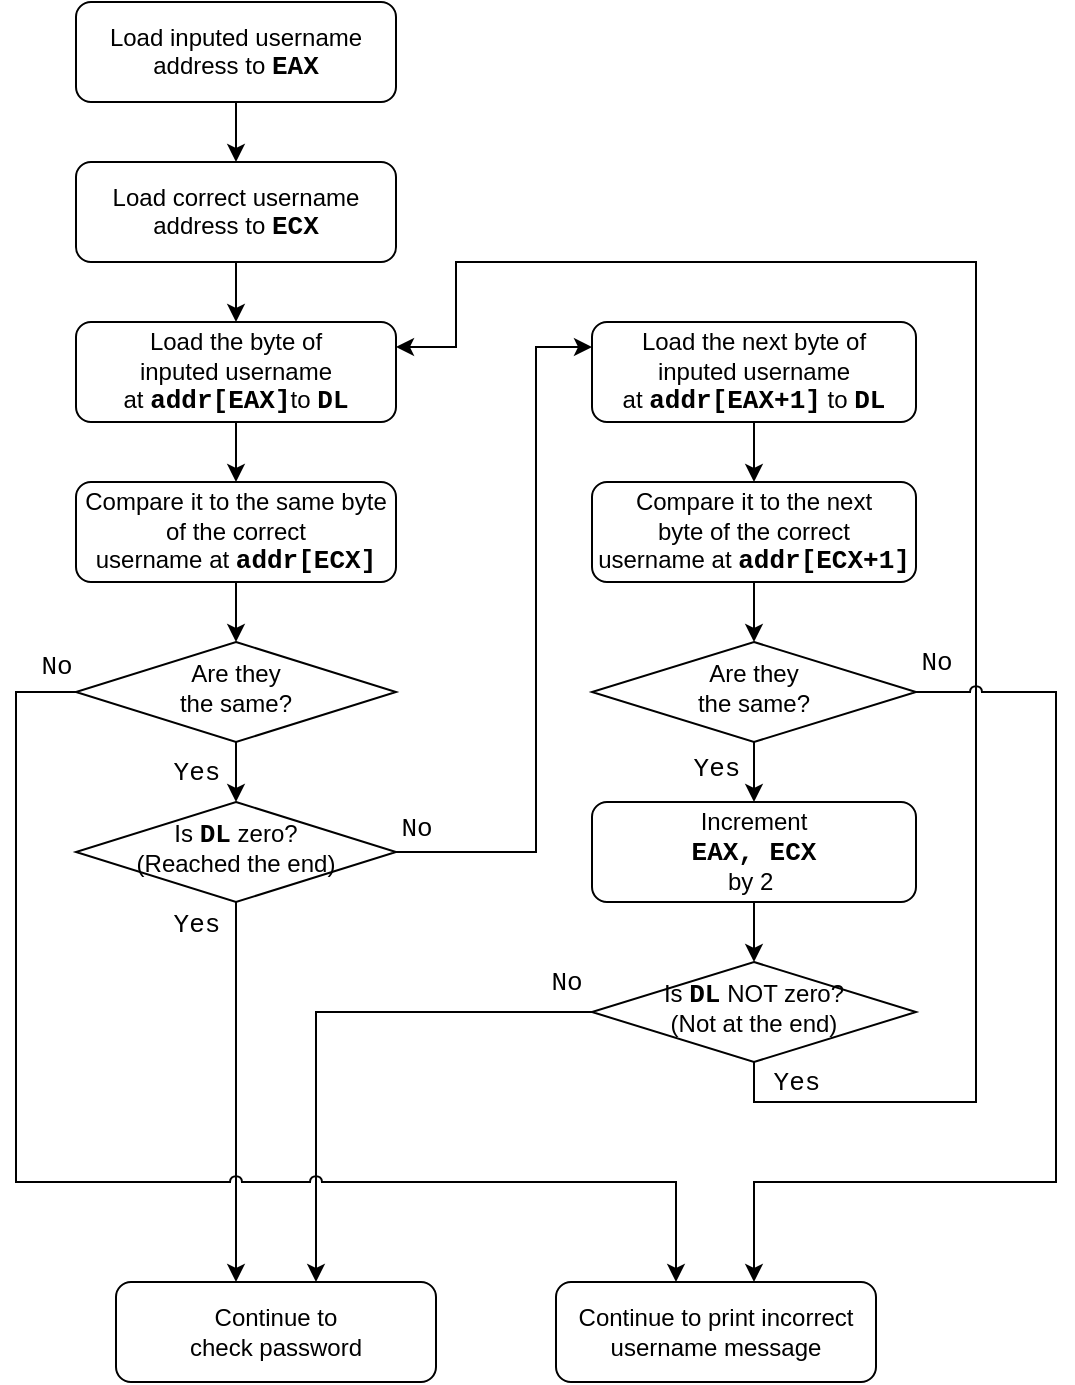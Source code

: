 <mxfile version="15.5.5" type="device"><diagram id="C5RBs43oDa-KdzZeNtuy" name="Page-1"><mxGraphModel dx="1751" dy="1573" grid="1" gridSize="10" guides="1" tooltips="1" connect="1" arrows="1" fold="1" page="1" pageScale="1" pageWidth="827" pageHeight="1169" math="0" shadow="0"><root><mxCell id="WIyWlLk6GJQsqaUBKTNV-0"/><mxCell id="WIyWlLk6GJQsqaUBKTNV-1" parent="WIyWlLk6GJQsqaUBKTNV-0"/><mxCell id="_sBNbq6BHjxlQy_m5jRg-8" value="" style="edgeStyle=orthogonalEdgeStyle;rounded=0;orthogonalLoop=1;jettySize=auto;html=1;" parent="WIyWlLk6GJQsqaUBKTNV-1" source="_sBNbq6BHjxlQy_m5jRg-4" target="_sBNbq6BHjxlQy_m5jRg-7" edge="1"><mxGeometry relative="1" as="geometry"/></mxCell><mxCell id="_sBNbq6BHjxlQy_m5jRg-4" value="Load inputed username address to &lt;font face=&quot;Courier New&quot; style=&quot;font-size: 13px&quot;&gt;&lt;b&gt;EAX&lt;/b&gt;&lt;/font&gt;" style="rounded=1;whiteSpace=wrap;html=1;fontSize=12;glass=0;strokeWidth=1;shadow=0;" parent="WIyWlLk6GJQsqaUBKTNV-1" vertex="1"><mxGeometry x="120" y="200" width="160" height="50" as="geometry"/></mxCell><mxCell id="_sBNbq6BHjxlQy_m5jRg-12" value="" style="edgeStyle=orthogonalEdgeStyle;rounded=0;orthogonalLoop=1;jettySize=auto;html=1;fontFamily=Courier New;fontSize=13;" parent="WIyWlLk6GJQsqaUBKTNV-1" source="_sBNbq6BHjxlQy_m5jRg-7" target="_sBNbq6BHjxlQy_m5jRg-11" edge="1"><mxGeometry relative="1" as="geometry"/></mxCell><mxCell id="_sBNbq6BHjxlQy_m5jRg-7" value="Load correct username address to &lt;font style=&quot;font-size: 13px&quot; face=&quot;Courier New&quot;&gt;&lt;b&gt;ECX&lt;/b&gt;&lt;/font&gt;" style="rounded=1;whiteSpace=wrap;html=1;fontSize=12;glass=0;strokeWidth=1;shadow=0;" parent="WIyWlLk6GJQsqaUBKTNV-1" vertex="1"><mxGeometry x="120" y="280" width="160" height="50" as="geometry"/></mxCell><mxCell id="_sBNbq6BHjxlQy_m5jRg-32" value="" style="edgeStyle=orthogonalEdgeStyle;rounded=0;orthogonalLoop=1;jettySize=auto;html=1;fontFamily=Courier New;fontSize=13;" parent="WIyWlLk6GJQsqaUBKTNV-1" source="_sBNbq6BHjxlQy_m5jRg-11" target="_sBNbq6BHjxlQy_m5jRg-31" edge="1"><mxGeometry relative="1" as="geometry"/></mxCell><mxCell id="_sBNbq6BHjxlQy_m5jRg-11" value="Load the byte&amp;nbsp;of &lt;br&gt;inputed username at&amp;nbsp;&lt;b&gt;&lt;font face=&quot;Courier New&quot; style=&quot;font-size: 13px&quot;&gt;addr[EAX]&lt;/font&gt;&lt;/b&gt;to &lt;font style=&quot;font-size: 13px&quot; face=&quot;Courier New&quot;&gt;&lt;b&gt;DL&lt;/b&gt;&lt;/font&gt;" style="rounded=1;whiteSpace=wrap;html=1;fontSize=12;glass=0;strokeWidth=1;shadow=0;" parent="WIyWlLk6GJQsqaUBKTNV-1" vertex="1"><mxGeometry x="120" y="360" width="160" height="50" as="geometry"/></mxCell><mxCell id="_sBNbq6BHjxlQy_m5jRg-16" value="" style="edgeStyle=orthogonalEdgeStyle;rounded=0;orthogonalLoop=1;jettySize=auto;html=1;fontFamily=Courier New;fontSize=13;entryX=0.5;entryY=0;entryDx=0;entryDy=0;" parent="WIyWlLk6GJQsqaUBKTNV-1" source="_sBNbq6BHjxlQy_m5jRg-13" target="_sBNbq6BHjxlQy_m5jRg-18" edge="1"><mxGeometry relative="1" as="geometry"/></mxCell><mxCell id="_sBNbq6BHjxlQy_m5jRg-17" value="&lt;font style=&quot;font-size: 13px&quot;&gt;Yes&lt;/font&gt;" style="edgeLabel;html=1;align=center;verticalAlign=middle;resizable=0;points=[];fontSize=13;fontFamily=Courier New;" parent="_sBNbq6BHjxlQy_m5jRg-16" vertex="1" connectable="0"><mxGeometry x="-0.05" y="-1" relative="1" as="geometry"><mxPoint x="-21" y="-1" as="offset"/></mxGeometry></mxCell><mxCell id="_sBNbq6BHjxlQy_m5jRg-13" value="Are they &lt;br&gt;the same?" style="rhombus;whiteSpace=wrap;html=1;shadow=0;fontFamily=Helvetica;fontSize=12;align=center;strokeWidth=1;spacing=6;spacingTop=-4;" parent="WIyWlLk6GJQsqaUBKTNV-1" vertex="1"><mxGeometry x="120" y="520" width="160" height="50" as="geometry"/></mxCell><mxCell id="_sBNbq6BHjxlQy_m5jRg-39" value="" style="edgeStyle=orthogonalEdgeStyle;rounded=0;orthogonalLoop=1;jettySize=auto;html=1;fontFamily=Courier New;fontSize=13;" parent="WIyWlLk6GJQsqaUBKTNV-1" source="_sBNbq6BHjxlQy_m5jRg-15" target="_sBNbq6BHjxlQy_m5jRg-38" edge="1"><mxGeometry relative="1" as="geometry"/></mxCell><mxCell id="_sBNbq6BHjxlQy_m5jRg-15" value="Load the next byte of&lt;br&gt;inputed username at&amp;nbsp;&lt;b&gt;&lt;font face=&quot;Courier New&quot; style=&quot;font-size: 13px&quot;&gt;addr[EAX+1]&lt;/font&gt;&lt;/b&gt;&amp;nbsp;to &lt;font style=&quot;font-size: 13px&quot; face=&quot;Courier New&quot;&gt;&lt;b&gt;DL&lt;/b&gt;&lt;/font&gt;" style="rounded=1;whiteSpace=wrap;html=1;fontSize=12;glass=0;strokeWidth=1;shadow=0;" parent="WIyWlLk6GJQsqaUBKTNV-1" vertex="1"><mxGeometry x="378" y="360" width="162" height="50" as="geometry"/></mxCell><mxCell id="_sBNbq6BHjxlQy_m5jRg-22" value="" style="edgeStyle=orthogonalEdgeStyle;rounded=0;orthogonalLoop=1;jettySize=auto;html=1;fontFamily=Courier New;fontSize=13;entryX=0;entryY=0.25;entryDx=0;entryDy=0;" parent="WIyWlLk6GJQsqaUBKTNV-1" source="_sBNbq6BHjxlQy_m5jRg-18" target="_sBNbq6BHjxlQy_m5jRg-15" edge="1"><mxGeometry relative="1" as="geometry"><mxPoint x="390" y="370" as="targetPoint"/><Array as="points"><mxPoint x="350" y="625"/><mxPoint x="350" y="373"/></Array></mxGeometry></mxCell><mxCell id="_sBNbq6BHjxlQy_m5jRg-23" value="No" style="edgeLabel;html=1;align=center;verticalAlign=middle;resizable=0;points=[];fontSize=13;fontFamily=Courier New;" parent="_sBNbq6BHjxlQy_m5jRg-22" vertex="1" connectable="0"><mxGeometry x="-0.1" y="-2" relative="1" as="geometry"><mxPoint x="-62" y="75" as="offset"/></mxGeometry></mxCell><mxCell id="_sBNbq6BHjxlQy_m5jRg-81" style="edgeStyle=orthogonalEdgeStyle;rounded=0;jumpStyle=arc;jumpSize=6;orthogonalLoop=1;jettySize=auto;html=1;shadow=0;fontFamily=Courier New;fontSize=13;" parent="WIyWlLk6GJQsqaUBKTNV-1" source="_sBNbq6BHjxlQy_m5jRg-18" target="_sBNbq6BHjxlQy_m5jRg-45" edge="1"><mxGeometry relative="1" as="geometry"><Array as="points"><mxPoint x="200" y="790"/><mxPoint x="200" y="790"/></Array></mxGeometry></mxCell><mxCell id="_sBNbq6BHjxlQy_m5jRg-82" value="Yes" style="edgeLabel;html=1;align=center;verticalAlign=middle;resizable=0;points=[];fontSize=13;fontFamily=Courier New;" parent="_sBNbq6BHjxlQy_m5jRg-81" vertex="1" connectable="0"><mxGeometry x="-0.753" relative="1" as="geometry"><mxPoint x="-20" y="-13" as="offset"/></mxGeometry></mxCell><mxCell id="_sBNbq6BHjxlQy_m5jRg-18" value="Is &lt;font face=&quot;Courier New&quot; style=&quot;font-size: 13px&quot;&gt;&lt;b&gt;DL&lt;/b&gt;&lt;/font&gt; zero?&lt;br&gt;(Reached the end)" style="rhombus;whiteSpace=wrap;html=1;shadow=0;fontFamily=Helvetica;fontSize=12;align=center;strokeWidth=1;spacing=6;spacingTop=-4;" parent="WIyWlLk6GJQsqaUBKTNV-1" vertex="1"><mxGeometry x="120" y="600" width="160" height="50" as="geometry"/></mxCell><mxCell id="_sBNbq6BHjxlQy_m5jRg-33" value="" style="edgeStyle=orthogonalEdgeStyle;rounded=0;orthogonalLoop=1;jettySize=auto;html=1;fontFamily=Courier New;fontSize=13;" parent="WIyWlLk6GJQsqaUBKTNV-1" source="_sBNbq6BHjxlQy_m5jRg-31" target="_sBNbq6BHjxlQy_m5jRg-13" edge="1"><mxGeometry relative="1" as="geometry"/></mxCell><mxCell id="_sBNbq6BHjxlQy_m5jRg-31" value="&lt;span&gt;Compare&amp;nbsp;&lt;/span&gt;&lt;span&gt;it to the same byte of the correct username&amp;nbsp;&lt;/span&gt;at&amp;nbsp;&lt;b&gt;&lt;font style=&quot;font-size: 13px&quot; face=&quot;Courier New&quot;&gt;addr[ECX]&lt;/font&gt;&lt;/b&gt;" style="whiteSpace=wrap;html=1;rounded=1;shadow=0;strokeWidth=1;glass=0;" parent="WIyWlLk6GJQsqaUBKTNV-1" vertex="1"><mxGeometry x="120" y="440" width="160" height="50" as="geometry"/></mxCell><mxCell id="_sBNbq6BHjxlQy_m5jRg-34" value="" style="edgeStyle=orthogonalEdgeStyle;rounded=0;orthogonalLoop=1;jettySize=auto;html=1;fontFamily=Courier New;fontSize=13;" parent="WIyWlLk6GJQsqaUBKTNV-1" source="_sBNbq6BHjxlQy_m5jRg-36" target="_sBNbq6BHjxlQy_m5jRg-40" edge="1"><mxGeometry relative="1" as="geometry"><mxPoint x="438" y="600" as="targetPoint"/></mxGeometry></mxCell><mxCell id="_sBNbq6BHjxlQy_m5jRg-35" value="&lt;font style=&quot;font-size: 13px&quot;&gt;Yes&lt;/font&gt;" style="edgeLabel;html=1;align=center;verticalAlign=middle;resizable=0;points=[];fontSize=13;fontFamily=Courier New;" parent="_sBNbq6BHjxlQy_m5jRg-34" vertex="1" connectable="0"><mxGeometry x="-0.05" y="-1" relative="1" as="geometry"><mxPoint x="-20" y="-3" as="offset"/></mxGeometry></mxCell><mxCell id="_sBNbq6BHjxlQy_m5jRg-36" value="Are they &lt;br&gt;the same?" style="rhombus;whiteSpace=wrap;html=1;shadow=0;fontFamily=Helvetica;fontSize=12;align=center;strokeWidth=1;spacing=6;spacingTop=-4;" parent="WIyWlLk6GJQsqaUBKTNV-1" vertex="1"><mxGeometry x="378" y="520" width="162" height="50" as="geometry"/></mxCell><mxCell id="_sBNbq6BHjxlQy_m5jRg-37" value="" style="edgeStyle=orthogonalEdgeStyle;rounded=0;orthogonalLoop=1;jettySize=auto;html=1;fontFamily=Courier New;fontSize=13;" parent="WIyWlLk6GJQsqaUBKTNV-1" source="_sBNbq6BHjxlQy_m5jRg-38" target="_sBNbq6BHjxlQy_m5jRg-36" edge="1"><mxGeometry relative="1" as="geometry"/></mxCell><mxCell id="_sBNbq6BHjxlQy_m5jRg-38" value="&lt;span&gt;Compare&amp;nbsp;&lt;/span&gt;&lt;span&gt;it to the next &lt;br&gt;byte of the correct username&amp;nbsp;&lt;/span&gt;at&amp;nbsp;&lt;b&gt;&lt;font face=&quot;Courier New&quot; style=&quot;font-size: 13px&quot;&gt;addr[ECX+1]&lt;/font&gt;&lt;/b&gt;" style="whiteSpace=wrap;html=1;rounded=1;shadow=0;strokeWidth=1;glass=0;" parent="WIyWlLk6GJQsqaUBKTNV-1" vertex="1"><mxGeometry x="378" y="440" width="162" height="50" as="geometry"/></mxCell><mxCell id="_sBNbq6BHjxlQy_m5jRg-54" value="" style="edgeStyle=orthogonalEdgeStyle;rounded=0;orthogonalLoop=1;jettySize=auto;html=1;fontFamily=Courier New;fontSize=13;" parent="WIyWlLk6GJQsqaUBKTNV-1" source="_sBNbq6BHjxlQy_m5jRg-40" target="_sBNbq6BHjxlQy_m5jRg-53" edge="1"><mxGeometry relative="1" as="geometry"/></mxCell><mxCell id="_sBNbq6BHjxlQy_m5jRg-40" value="Increment &lt;br&gt;&lt;b&gt;&lt;font style=&quot;font-size: 13px&quot; face=&quot;Courier New&quot;&gt;EAX, ECX&lt;/font&gt;&lt;/b&gt; &lt;br&gt;by 2&amp;nbsp;" style="whiteSpace=wrap;html=1;rounded=1;shadow=0;strokeWidth=1;glass=0;" parent="WIyWlLk6GJQsqaUBKTNV-1" vertex="1"><mxGeometry x="378" y="600" width="162" height="50" as="geometry"/></mxCell><mxCell id="_sBNbq6BHjxlQy_m5jRg-45" value="Continue to &lt;br&gt;check password" style="whiteSpace=wrap;html=1;rounded=1;shadow=0;strokeWidth=1;glass=0;" parent="WIyWlLk6GJQsqaUBKTNV-1" vertex="1"><mxGeometry x="140" y="840" width="160" height="50" as="geometry"/></mxCell><mxCell id="_sBNbq6BHjxlQy_m5jRg-56" style="edgeStyle=orthogonalEdgeStyle;rounded=0;orthogonalLoop=1;jettySize=auto;html=1;entryX=1;entryY=0.25;entryDx=0;entryDy=0;fontFamily=Courier New;fontSize=13;exitX=0.5;exitY=1;exitDx=0;exitDy=0;jumpStyle=none;" parent="WIyWlLk6GJQsqaUBKTNV-1" source="_sBNbq6BHjxlQy_m5jRg-53" target="_sBNbq6BHjxlQy_m5jRg-11" edge="1"><mxGeometry relative="1" as="geometry"><Array as="points"><mxPoint x="459" y="750"/><mxPoint x="570" y="750"/><mxPoint x="570" y="330"/><mxPoint x="310" y="330"/><mxPoint x="310" y="373"/></Array></mxGeometry></mxCell><mxCell id="_sBNbq6BHjxlQy_m5jRg-58" value="Yes" style="edgeLabel;html=1;align=center;verticalAlign=middle;resizable=0;points=[];fontSize=13;fontFamily=Courier New;" parent="_sBNbq6BHjxlQy_m5jRg-56" vertex="1" connectable="0"><mxGeometry x="-0.951" y="-1" relative="1" as="geometry"><mxPoint x="19" y="-11" as="offset"/></mxGeometry></mxCell><mxCell id="_sBNbq6BHjxlQy_m5jRg-63" value="" style="edgeStyle=orthogonalEdgeStyle;rounded=0;orthogonalLoop=1;jettySize=auto;html=1;fontFamily=Courier New;fontSize=13;" parent="WIyWlLk6GJQsqaUBKTNV-1" source="_sBNbq6BHjxlQy_m5jRg-53" target="_sBNbq6BHjxlQy_m5jRg-45" edge="1"><mxGeometry relative="1" as="geometry"><Array as="points"><mxPoint x="240" y="705"/></Array></mxGeometry></mxCell><mxCell id="_sBNbq6BHjxlQy_m5jRg-65" value="No" style="edgeLabel;html=1;align=center;verticalAlign=middle;resizable=0;points=[];fontSize=13;fontFamily=Courier New;" parent="_sBNbq6BHjxlQy_m5jRg-63" vertex="1" connectable="0"><mxGeometry x="-0.075" relative="1" as="geometry"><mxPoint x="113" y="-15" as="offset"/></mxGeometry></mxCell><mxCell id="_sBNbq6BHjxlQy_m5jRg-53" value="Is &lt;font face=&quot;Courier New&quot; style=&quot;font-size: 13px&quot;&gt;&lt;b&gt;DL&lt;/b&gt;&lt;/font&gt;&amp;nbsp;NOT zero?&lt;br&gt;(Not at the end)" style="rhombus;whiteSpace=wrap;html=1;shadow=0;fontFamily=Helvetica;fontSize=12;align=center;strokeWidth=1;spacing=6;spacingTop=-4;" parent="WIyWlLk6GJQsqaUBKTNV-1" vertex="1"><mxGeometry x="378" y="680" width="162" height="50" as="geometry"/></mxCell><mxCell id="_sBNbq6BHjxlQy_m5jRg-73" value="Continue to print incorrect &lt;br&gt;username message" style="whiteSpace=wrap;html=1;rounded=1;shadow=0;strokeWidth=1;glass=0;" parent="WIyWlLk6GJQsqaUBKTNV-1" vertex="1"><mxGeometry x="360" y="840" width="160" height="50" as="geometry"/></mxCell><mxCell id="_sBNbq6BHjxlQy_m5jRg-76" value="" style="edgeStyle=orthogonalEdgeStyle;rounded=0;orthogonalLoop=1;jettySize=auto;html=1;fontFamily=Courier New;fontSize=13;jumpStyle=arc;jumpSize=6;" parent="WIyWlLk6GJQsqaUBKTNV-1" source="_sBNbq6BHjxlQy_m5jRg-36" target="_sBNbq6BHjxlQy_m5jRg-73" edge="1"><mxGeometry relative="1" as="geometry"><Array as="points"><mxPoint x="610" y="545"/><mxPoint x="610" y="790"/><mxPoint x="459" y="790"/></Array></mxGeometry></mxCell><mxCell id="O4FAGQN0sMrjkXg6QhW--1" value="No" style="edgeLabel;html=1;align=center;verticalAlign=middle;resizable=0;points=[];fontSize=13;fontFamily=Courier New;" vertex="1" connectable="0" parent="_sBNbq6BHjxlQy_m5jRg-76"><mxGeometry x="-0.93" relative="1" as="geometry"><mxPoint x="-8" y="-15" as="offset"/></mxGeometry></mxCell><mxCell id="_sBNbq6BHjxlQy_m5jRg-78" style="edgeStyle=orthogonalEdgeStyle;rounded=0;jumpStyle=arc;jumpSize=6;orthogonalLoop=1;jettySize=auto;html=1;fontFamily=Courier New;fontSize=13;shadow=0;" parent="WIyWlLk6GJQsqaUBKTNV-1" source="_sBNbq6BHjxlQy_m5jRg-13" target="_sBNbq6BHjxlQy_m5jRg-73" edge="1"><mxGeometry relative="1" as="geometry"><mxPoint x="460" y="840.0" as="targetPoint"/><Array as="points"><mxPoint x="90" y="545"/><mxPoint x="90" y="790"/><mxPoint x="420" y="790"/></Array></mxGeometry></mxCell><mxCell id="_sBNbq6BHjxlQy_m5jRg-79" value="No" style="edgeLabel;html=1;align=center;verticalAlign=middle;resizable=0;points=[];fontSize=13;fontFamily=Courier New;" parent="_sBNbq6BHjxlQy_m5jRg-78" vertex="1" connectable="0"><mxGeometry x="-0.956" y="-3" relative="1" as="geometry"><mxPoint x="4" y="-10" as="offset"/></mxGeometry></mxCell></root></mxGraphModel></diagram></mxfile>